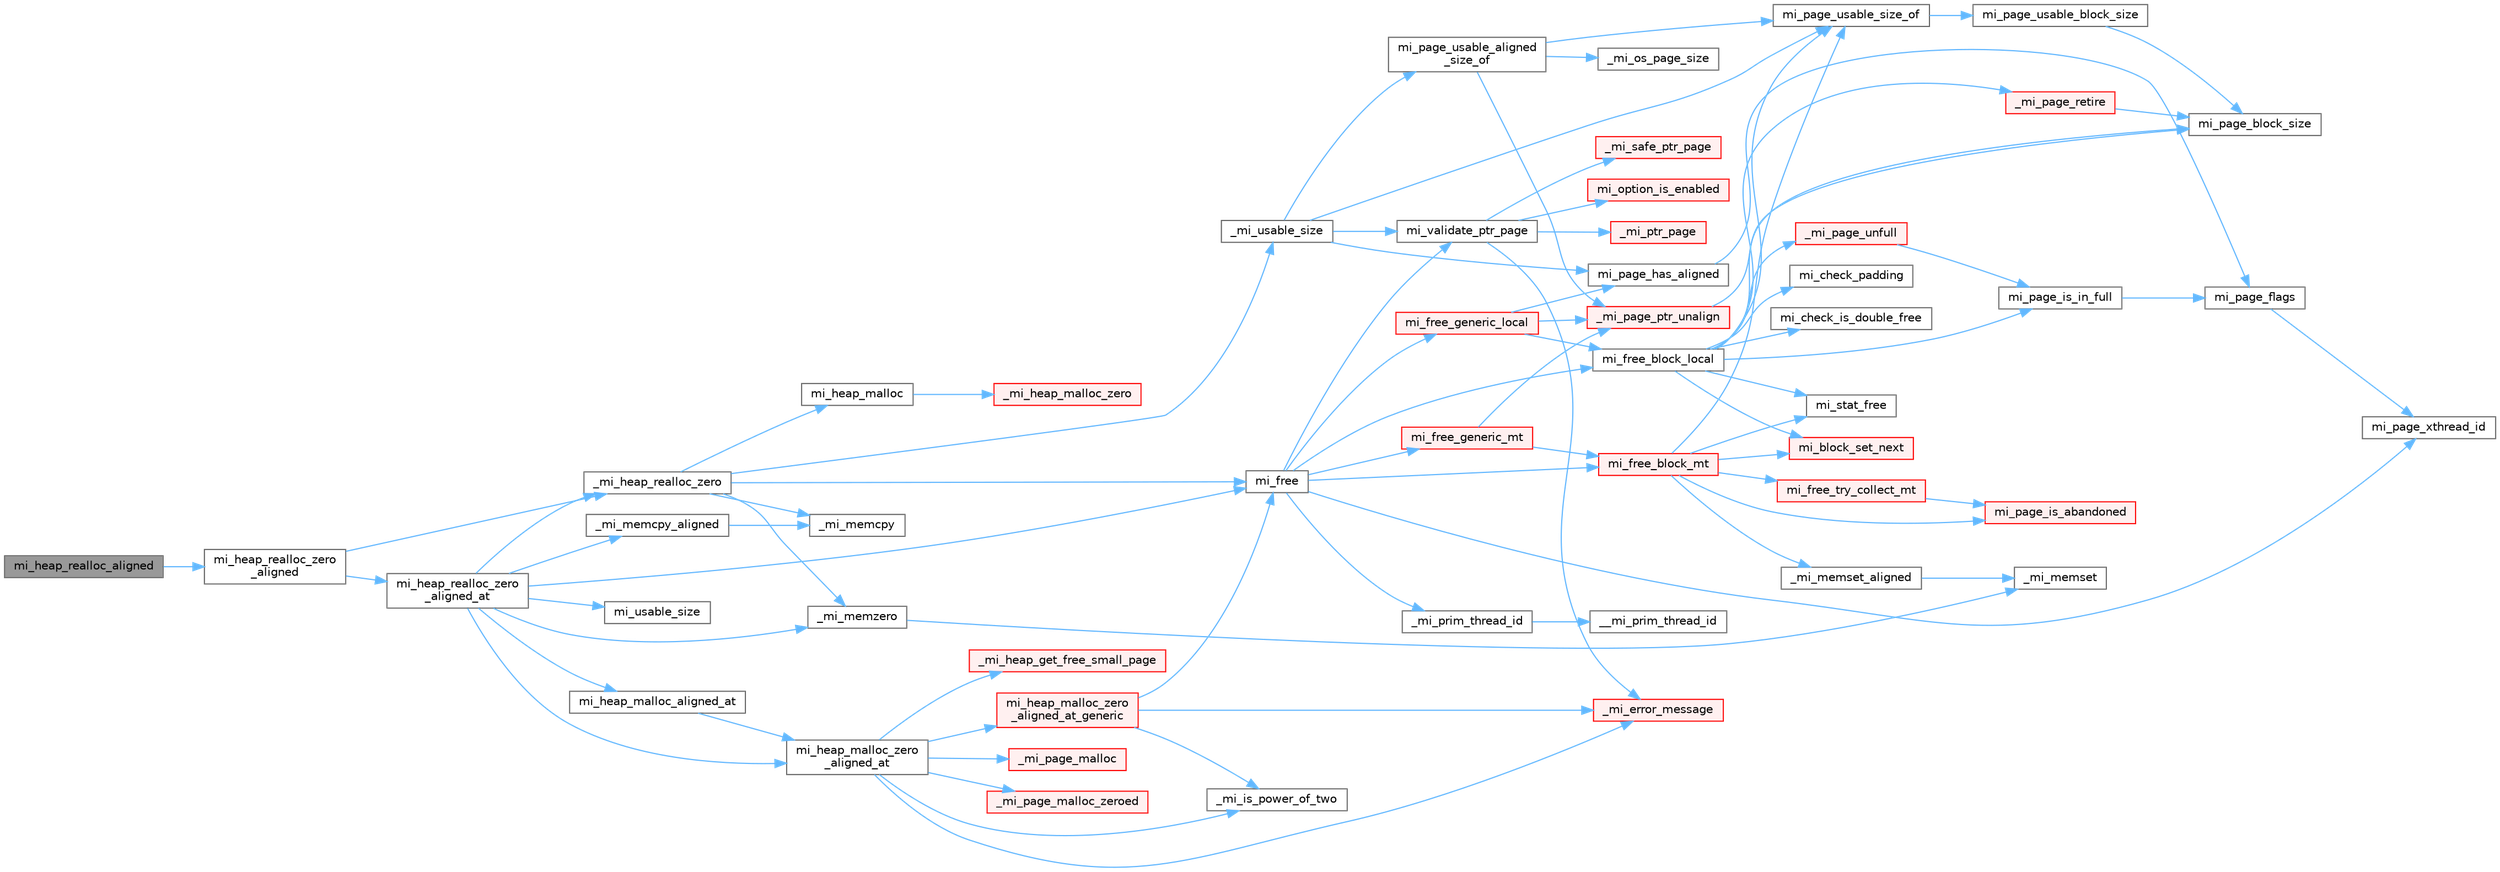 digraph "mi_heap_realloc_aligned"
{
 // LATEX_PDF_SIZE
  bgcolor="transparent";
  edge [fontname=Helvetica,fontsize=10,labelfontname=Helvetica,labelfontsize=10];
  node [fontname=Helvetica,fontsize=10,shape=box,height=0.2,width=0.4];
  rankdir="LR";
  Node1 [id="Node000001",label="mi_heap_realloc_aligned",height=0.2,width=0.4,color="gray40", fillcolor="grey60", style="filled", fontcolor="black",tooltip=" "];
  Node1 -> Node2 [id="edge78_Node000001_Node000002",color="steelblue1",style="solid",tooltip=" "];
  Node2 [id="Node000002",label="mi_heap_realloc_zero\l_aligned",height=0.2,width=0.4,color="grey40", fillcolor="white", style="filled",URL="$alloc-aligned_8c.html#a81c84c48c50ef87aef64267e1dfaee6d",tooltip=" "];
  Node2 -> Node3 [id="edge79_Node000002_Node000003",color="steelblue1",style="solid",tooltip=" "];
  Node3 [id="Node000003",label="_mi_heap_realloc_zero",height=0.2,width=0.4,color="grey40", fillcolor="white", style="filled",URL="$alloc_8c.html#aa0a502a8b4b3af96fbc3bc6a0cf2e092",tooltip=" "];
  Node3 -> Node4 [id="edge80_Node000003_Node000004",color="steelblue1",style="solid",tooltip=" "];
  Node4 [id="Node000004",label="_mi_memcpy",height=0.2,width=0.4,color="grey40", fillcolor="white", style="filled",URL="$_e_a_s_t_l_2packages_2mimalloc_2include_2mimalloc_2internal_8h.html#aced8405f24c39af46117066bb1633924",tooltip=" "];
  Node3 -> Node5 [id="edge81_Node000003_Node000005",color="steelblue1",style="solid",tooltip=" "];
  Node5 [id="Node000005",label="_mi_memzero",height=0.2,width=0.4,color="grey40", fillcolor="white", style="filled",URL="$_e_a_s_t_l_2packages_2mimalloc_2include_2mimalloc_2internal_8h.html#a621a19b2339e1a1d23f8bc1a96eb3b54",tooltip=" "];
  Node5 -> Node6 [id="edge82_Node000005_Node000006",color="steelblue1",style="solid",tooltip=" "];
  Node6 [id="Node000006",label="_mi_memset",height=0.2,width=0.4,color="grey40", fillcolor="white", style="filled",URL="$_e_a_s_t_l_2packages_2mimalloc_2include_2mimalloc_2internal_8h.html#ae042f084f894809035813d45e3c43561",tooltip=" "];
  Node3 -> Node7 [id="edge83_Node000003_Node000007",color="steelblue1",style="solid",tooltip=" "];
  Node7 [id="Node000007",label="_mi_usable_size",height=0.2,width=0.4,color="grey40", fillcolor="white", style="filled",URL="$free_8c.html#ad2304b1ed3a49b8c20e550c060d5627d",tooltip=" "];
  Node7 -> Node8 [id="edge84_Node000007_Node000008",color="steelblue1",style="solid",tooltip=" "];
  Node8 [id="Node000008",label="mi_page_has_aligned",height=0.2,width=0.4,color="grey40", fillcolor="white", style="filled",URL="$_e_a_s_t_l_2packages_2mimalloc_2include_2mimalloc_2internal_8h.html#ae0b5641b1e2fabf59c84685e08520852",tooltip=" "];
  Node8 -> Node9 [id="edge85_Node000008_Node000009",color="steelblue1",style="solid",tooltip=" "];
  Node9 [id="Node000009",label="mi_page_flags",height=0.2,width=0.4,color="grey40", fillcolor="white", style="filled",URL="$_e_a_s_t_l_2packages_2mimalloc_2include_2mimalloc_2internal_8h.html#a3d26e50ecf7ae2045d2a6dc69c3c30c8",tooltip=" "];
  Node9 -> Node10 [id="edge86_Node000009_Node000010",color="steelblue1",style="solid",tooltip=" "];
  Node10 [id="Node000010",label="mi_page_xthread_id",height=0.2,width=0.4,color="grey40", fillcolor="white", style="filled",URL="$_e_a_s_t_l_2packages_2mimalloc_2include_2mimalloc_2internal_8h.html#af15a53be4fb9aa00af3c25632b1b1dac",tooltip=" "];
  Node7 -> Node11 [id="edge87_Node000007_Node000011",color="steelblue1",style="solid",tooltip=" "];
  Node11 [id="Node000011",label="mi_page_usable_aligned\l_size_of",height=0.2,width=0.4,color="grey40", fillcolor="white", style="filled",URL="$free_8c.html#a85c1b5ab3965f4a581f194aa06d0cf45",tooltip=" "];
  Node11 -> Node12 [id="edge88_Node000011_Node000012",color="steelblue1",style="solid",tooltip=" "];
  Node12 [id="Node000012",label="_mi_os_page_size",height=0.2,width=0.4,color="grey40", fillcolor="white", style="filled",URL="$os_8c.html#a723e4c95209d4c6282b53317473e83d5",tooltip=" "];
  Node11 -> Node13 [id="edge89_Node000011_Node000013",color="steelblue1",style="solid",tooltip=" "];
  Node13 [id="Node000013",label="_mi_page_ptr_unalign",height=0.2,width=0.4,color="red", fillcolor="#FFF0F0", style="filled",URL="$free_8c.html#a02c896f799e571b628b2d7747ca9f771",tooltip=" "];
  Node13 -> Node14 [id="edge90_Node000013_Node000014",color="steelblue1",style="solid",tooltip=" "];
  Node14 [id="Node000014",label="mi_page_block_size",height=0.2,width=0.4,color="grey40", fillcolor="white", style="filled",URL="$_e_a_s_t_l_2packages_2mimalloc_2include_2mimalloc_2internal_8h.html#a6134893990c1f09da2b40092ceecc780",tooltip=" "];
  Node11 -> Node16 [id="edge91_Node000011_Node000016",color="steelblue1",style="solid",tooltip=" "];
  Node16 [id="Node000016",label="mi_page_usable_size_of",height=0.2,width=0.4,color="grey40", fillcolor="white", style="filled",URL="$free_8c.html#a26335e66b160c5319806a2e33f7b70e7",tooltip=" "];
  Node16 -> Node17 [id="edge92_Node000016_Node000017",color="steelblue1",style="solid",tooltip=" "];
  Node17 [id="Node000017",label="mi_page_usable_block_size",height=0.2,width=0.4,color="grey40", fillcolor="white", style="filled",URL="$_e_a_s_t_l_2packages_2mimalloc_2include_2mimalloc_2internal_8h.html#a432abca03d059a7d40d8d39617afc8f7",tooltip=" "];
  Node17 -> Node14 [id="edge93_Node000017_Node000014",color="steelblue1",style="solid",tooltip=" "];
  Node7 -> Node16 [id="edge94_Node000007_Node000016",color="steelblue1",style="solid",tooltip=" "];
  Node7 -> Node18 [id="edge95_Node000007_Node000018",color="steelblue1",style="solid",tooltip=" "];
  Node18 [id="Node000018",label="mi_validate_ptr_page",height=0.2,width=0.4,color="grey40", fillcolor="white", style="filled",URL="$free_8c.html#a3c325fa47ff6342dca1b913607844b93",tooltip=" "];
  Node18 -> Node19 [id="edge96_Node000018_Node000019",color="steelblue1",style="solid",tooltip=" "];
  Node19 [id="Node000019",label="_mi_error_message",height=0.2,width=0.4,color="red", fillcolor="#FFF0F0", style="filled",URL="$options_8c.html#a2bebc073bcaac71658e57bb260c2e426",tooltip=" "];
  Node18 -> Node56 [id="edge97_Node000018_Node000056",color="steelblue1",style="solid",tooltip=" "];
  Node56 [id="Node000056",label="_mi_ptr_page",height=0.2,width=0.4,color="red", fillcolor="#FFF0F0", style="filled",URL="$_e_a_s_t_l_2packages_2mimalloc_2include_2mimalloc_2internal_8h.html#acd84a462a2045538d19ecc56e6cc29f6",tooltip=" "];
  Node18 -> Node61 [id="edge98_Node000018_Node000061",color="steelblue1",style="solid",tooltip=" "];
  Node61 [id="Node000061",label="_mi_safe_ptr_page",height=0.2,width=0.4,color="red", fillcolor="#FFF0F0", style="filled",URL="$page-map_8c.html#aa93d85305e51471aa1951ab818628a63",tooltip=" "];
  Node18 -> Node21 [id="edge99_Node000018_Node000021",color="steelblue1",style="solid",tooltip=" "];
  Node21 [id="Node000021",label="mi_option_is_enabled",height=0.2,width=0.4,color="red", fillcolor="#FFF0F0", style="filled",URL="$group__options.html#ga459ad98f18b3fc9275474807fe0ca188",tooltip=" "];
  Node3 -> Node63 [id="edge100_Node000003_Node000063",color="steelblue1",style="solid",tooltip=" "];
  Node63 [id="Node000063",label="mi_free",height=0.2,width=0.4,color="grey40", fillcolor="white", style="filled",URL="$group__malloc.html#gaf2c7b89c327d1f60f59e68b9ea644d95",tooltip=" "];
  Node63 -> Node38 [id="edge101_Node000063_Node000038",color="steelblue1",style="solid",tooltip=" "];
  Node38 [id="Node000038",label="_mi_prim_thread_id",height=0.2,width=0.4,color="grey40", fillcolor="white", style="filled",URL="$prim_8h.html#a3875c92cbb791d0a7c69bc1fd2df6804",tooltip=" "];
  Node38 -> Node39 [id="edge102_Node000038_Node000039",color="steelblue1",style="solid",tooltip=" "];
  Node39 [id="Node000039",label="__mi_prim_thread_id",height=0.2,width=0.4,color="grey40", fillcolor="white", style="filled",URL="$prim_8h.html#a42ea20cb0253ec21dff5f6770927df20",tooltip=" "];
  Node63 -> Node64 [id="edge103_Node000063_Node000064",color="steelblue1",style="solid",tooltip=" "];
  Node64 [id="Node000064",label="mi_free_block_local",height=0.2,width=0.4,color="grey40", fillcolor="white", style="filled",URL="$free_8c.html#a4ea336aeb08fb4786186f6087a751d3c",tooltip=" "];
  Node64 -> Node65 [id="edge104_Node000064_Node000065",color="steelblue1",style="solid",tooltip=" "];
  Node65 [id="Node000065",label="_mi_page_retire",height=0.2,width=0.4,color="red", fillcolor="#FFF0F0", style="filled",URL="$page_8c.html#a54b1e58a3b88604ea8dc4d9220f4c32c",tooltip=" "];
  Node65 -> Node14 [id="edge105_Node000065_Node000014",color="steelblue1",style="solid",tooltip=" "];
  Node64 -> Node256 [id="edge106_Node000064_Node000256",color="steelblue1",style="solid",tooltip=" "];
  Node256 [id="Node000256",label="_mi_page_unfull",height=0.2,width=0.4,color="red", fillcolor="#FFF0F0", style="filled",URL="$page_8c.html#a56fb2dd5b89d7848f041fc2f9ad189a0",tooltip=" "];
  Node256 -> Node243 [id="edge107_Node000256_Node000243",color="steelblue1",style="solid",tooltip=" "];
  Node243 [id="Node000243",label="mi_page_is_in_full",height=0.2,width=0.4,color="grey40", fillcolor="white", style="filled",URL="$_e_a_s_t_l_2packages_2mimalloc_2include_2mimalloc_2internal_8h.html#a250f4d0710309fb1cff782cd06644842",tooltip=" "];
  Node243 -> Node9 [id="edge108_Node000243_Node000009",color="steelblue1",style="solid",tooltip=" "];
  Node64 -> Node259 [id="edge109_Node000064_Node000259",color="steelblue1",style="solid",tooltip=" "];
  Node259 [id="Node000259",label="mi_block_set_next",height=0.2,width=0.4,color="red", fillcolor="#FFF0F0", style="filled",URL="$_e_a_s_t_l_2packages_2mimalloc_2include_2mimalloc_2internal_8h.html#ac7b440a922454c163ed1139aac9b946d",tooltip=" "];
  Node64 -> Node263 [id="edge110_Node000064_Node000263",color="steelblue1",style="solid",tooltip=" "];
  Node263 [id="Node000263",label="mi_check_is_double_free",height=0.2,width=0.4,color="grey40", fillcolor="white", style="filled",URL="$free_8c.html#ad23f1572e5f6b82c4c59a43fb9f0595d",tooltip=" "];
  Node64 -> Node264 [id="edge111_Node000064_Node000264",color="steelblue1",style="solid",tooltip=" "];
  Node264 [id="Node000264",label="mi_check_padding",height=0.2,width=0.4,color="grey40", fillcolor="white", style="filled",URL="$free_8c.html#a607d73b1962b5676b5fb0a58d0eda6d8",tooltip=" "];
  Node64 -> Node14 [id="edge112_Node000064_Node000014",color="steelblue1",style="solid",tooltip=" "];
  Node64 -> Node243 [id="edge113_Node000064_Node000243",color="steelblue1",style="solid",tooltip=" "];
  Node64 -> Node16 [id="edge114_Node000064_Node000016",color="steelblue1",style="solid",tooltip=" "];
  Node64 -> Node265 [id="edge115_Node000064_Node000265",color="steelblue1",style="solid",tooltip=" "];
  Node265 [id="Node000265",label="mi_stat_free",height=0.2,width=0.4,color="grey40", fillcolor="white", style="filled",URL="$free_8c.html#a559045bfe8e993e8ee3e7aef40cf1e35",tooltip=" "];
  Node63 -> Node266 [id="edge116_Node000063_Node000266",color="steelblue1",style="solid",tooltip=" "];
  Node266 [id="Node000266",label="mi_free_block_mt",height=0.2,width=0.4,color="red", fillcolor="#FFF0F0", style="filled",URL="$free_8c.html#af5ffcf95b8bfc34e499ae3b203e72475",tooltip=" "];
  Node266 -> Node163 [id="edge117_Node000266_Node000163",color="steelblue1",style="solid",tooltip=" "];
  Node163 [id="Node000163",label="_mi_memset_aligned",height=0.2,width=0.4,color="grey40", fillcolor="white", style="filled",URL="$_e_a_s_t_l_2packages_2mimalloc_2include_2mimalloc_2internal_8h.html#a770dbf90c89e7e7761f2f99c0fc28115",tooltip=" "];
  Node163 -> Node6 [id="edge118_Node000163_Node000006",color="steelblue1",style="solid",tooltip=" "];
  Node266 -> Node259 [id="edge119_Node000266_Node000259",color="steelblue1",style="solid",tooltip=" "];
  Node266 -> Node267 [id="edge120_Node000266_Node000267",color="steelblue1",style="solid",tooltip=" "];
  Node267 [id="Node000267",label="mi_free_try_collect_mt",height=0.2,width=0.4,color="red", fillcolor="#FFF0F0", style="filled",URL="$free_8c.html#a95d8dc8cc63abfde145fac55e9353d24",tooltip=" "];
  Node267 -> Node234 [id="edge121_Node000267_Node000234",color="steelblue1",style="solid",tooltip=" "];
  Node234 [id="Node000234",label="mi_page_is_abandoned",height=0.2,width=0.4,color="red", fillcolor="#FFF0F0", style="filled",URL="$_e_a_s_t_l_2packages_2mimalloc_2include_2mimalloc_2internal_8h.html#aa75f964d916bd58a37861b88491c51fb",tooltip=" "];
  Node266 -> Node234 [id="edge122_Node000266_Node000234",color="steelblue1",style="solid",tooltip=" "];
  Node266 -> Node16 [id="edge123_Node000266_Node000016",color="steelblue1",style="solid",tooltip=" "];
  Node266 -> Node265 [id="edge124_Node000266_Node000265",color="steelblue1",style="solid",tooltip=" "];
  Node63 -> Node329 [id="edge125_Node000063_Node000329",color="steelblue1",style="solid",tooltip=" "];
  Node329 [id="Node000329",label="mi_free_generic_local",height=0.2,width=0.4,color="red", fillcolor="#FFF0F0", style="filled",URL="$free_8c.html#a2e61936ec89160d051a72f0d1f95424f",tooltip=" "];
  Node329 -> Node13 [id="edge126_Node000329_Node000013",color="steelblue1",style="solid",tooltip=" "];
  Node329 -> Node64 [id="edge127_Node000329_Node000064",color="steelblue1",style="solid",tooltip=" "];
  Node329 -> Node8 [id="edge128_Node000329_Node000008",color="steelblue1",style="solid",tooltip=" "];
  Node63 -> Node331 [id="edge129_Node000063_Node000331",color="steelblue1",style="solid",tooltip=" "];
  Node331 [id="Node000331",label="mi_free_generic_mt",height=0.2,width=0.4,color="red", fillcolor="#FFF0F0", style="filled",URL="$free_8c.html#acc3316883c1cf74f78cb41e5d1b46ced",tooltip=" "];
  Node331 -> Node13 [id="edge130_Node000331_Node000013",color="steelblue1",style="solid",tooltip=" "];
  Node331 -> Node266 [id="edge131_Node000331_Node000266",color="steelblue1",style="solid",tooltip=" "];
  Node63 -> Node10 [id="edge132_Node000063_Node000010",color="steelblue1",style="solid",tooltip=" "];
  Node63 -> Node18 [id="edge133_Node000063_Node000018",color="steelblue1",style="solid",tooltip=" "];
  Node3 -> Node332 [id="edge134_Node000003_Node000332",color="steelblue1",style="solid",tooltip=" "];
  Node332 [id="Node000332",label="mi_heap_malloc",height=0.2,width=0.4,color="grey40", fillcolor="white", style="filled",URL="$group__heap.html#gab374e206c7034e0d899fb934e4f4a863",tooltip=" "];
  Node332 -> Node333 [id="edge135_Node000332_Node000333",color="steelblue1",style="solid",tooltip=" "];
  Node333 [id="Node000333",label="_mi_heap_malloc_zero",height=0.2,width=0.4,color="red", fillcolor="#FFF0F0", style="filled",URL="$alloc_8c.html#a4f6dd9bc8d4e47e98566ee77883d703e",tooltip=" "];
  Node2 -> Node485 [id="edge136_Node000002_Node000485",color="steelblue1",style="solid",tooltip=" "];
  Node485 [id="Node000485",label="mi_heap_realloc_zero\l_aligned_at",height=0.2,width=0.4,color="grey40", fillcolor="white", style="filled",URL="$alloc-aligned_8c.html#a1c31e7f7df144e6496e627272467f8cf",tooltip=" "];
  Node485 -> Node3 [id="edge137_Node000485_Node000003",color="steelblue1",style="solid",tooltip=" "];
  Node485 -> Node444 [id="edge138_Node000485_Node000444",color="steelblue1",style="solid",tooltip=" "];
  Node444 [id="Node000444",label="_mi_memcpy_aligned",height=0.2,width=0.4,color="grey40", fillcolor="white", style="filled",URL="$_e_a_s_t_l_2packages_2mimalloc_2include_2mimalloc_2internal_8h.html#a4dbcd4c6bee50fa4a3fb4b5e2a8d1438",tooltip=" "];
  Node444 -> Node4 [id="edge139_Node000444_Node000004",color="steelblue1",style="solid",tooltip=" "];
  Node485 -> Node5 [id="edge140_Node000485_Node000005",color="steelblue1",style="solid",tooltip=" "];
  Node485 -> Node63 [id="edge141_Node000485_Node000063",color="steelblue1",style="solid",tooltip=" "];
  Node485 -> Node486 [id="edge142_Node000485_Node000486",color="steelblue1",style="solid",tooltip=" "];
  Node486 [id="Node000486",label="mi_heap_malloc_aligned_at",height=0.2,width=0.4,color="grey40", fillcolor="white", style="filled",URL="$group__heap.html#gae7ffc045c3996497a7f3a5f6fe7b8aaa",tooltip=" "];
  Node486 -> Node487 [id="edge143_Node000486_Node000487",color="steelblue1",style="solid",tooltip=" "];
  Node487 [id="Node000487",label="mi_heap_malloc_zero\l_aligned_at",height=0.2,width=0.4,color="grey40", fillcolor="white", style="filled",URL="$alloc-aligned_8c.html#a5a91c01df4ee03f2157157434e535648",tooltip=" "];
  Node487 -> Node19 [id="edge144_Node000487_Node000019",color="steelblue1",style="solid",tooltip=" "];
  Node487 -> Node483 [id="edge145_Node000487_Node000483",color="steelblue1",style="solid",tooltip=" "];
  Node483 [id="Node000483",label="_mi_heap_get_free_small_page",height=0.2,width=0.4,color="red", fillcolor="#FFF0F0", style="filled",URL="$_e_a_s_t_l_2packages_2mimalloc_2include_2mimalloc_2internal_8h.html#a5ab9d8fb17d6213eb9789008e8d69ac1",tooltip=" "];
  Node487 -> Node209 [id="edge146_Node000487_Node000209",color="steelblue1",style="solid",tooltip=" "];
  Node209 [id="Node000209",label="_mi_is_power_of_two",height=0.2,width=0.4,color="grey40", fillcolor="white", style="filled",URL="$_e_a_s_t_l_2packages_2mimalloc_2include_2mimalloc_2internal_8h.html#ac46068515202fb9642f6b2610836bd82",tooltip=" "];
  Node487 -> Node337 [id="edge147_Node000487_Node000337",color="steelblue1",style="solid",tooltip=" "];
  Node337 [id="Node000337",label="_mi_page_malloc",height=0.2,width=0.4,color="red", fillcolor="#FFF0F0", style="filled",URL="$alloc_8c.html#a97c32575c2b27f4dc75af2429c45819d",tooltip=" "];
  Node487 -> Node488 [id="edge148_Node000487_Node000488",color="steelblue1",style="solid",tooltip=" "];
  Node488 [id="Node000488",label="_mi_page_malloc_zeroed",height=0.2,width=0.4,color="red", fillcolor="#FFF0F0", style="filled",URL="$alloc_8c.html#adfd7ea63bc22fb012fb1b5ddcb0253d9",tooltip=" "];
  Node487 -> Node489 [id="edge149_Node000487_Node000489",color="steelblue1",style="solid",tooltip=" "];
  Node489 [id="Node000489",label="mi_heap_malloc_zero\l_aligned_at_generic",height=0.2,width=0.4,color="red", fillcolor="#FFF0F0", style="filled",URL="$alloc-aligned_8c.html#af2d93c20264f100910f38ae10bd6e9d8",tooltip=" "];
  Node489 -> Node19 [id="edge150_Node000489_Node000019",color="steelblue1",style="solid",tooltip=" "];
  Node489 -> Node209 [id="edge151_Node000489_Node000209",color="steelblue1",style="solid",tooltip=" "];
  Node489 -> Node63 [id="edge152_Node000489_Node000063",color="steelblue1",style="solid",tooltip=" "];
  Node485 -> Node487 [id="edge153_Node000485_Node000487",color="steelblue1",style="solid",tooltip=" "];
  Node485 -> Node484 [id="edge154_Node000485_Node000484",color="steelblue1",style="solid",tooltip=" "];
  Node484 [id="Node000484",label="mi_usable_size",height=0.2,width=0.4,color="grey40", fillcolor="white", style="filled",URL="$group__extended.html#ga089c859d9eddc5f9b4bd946cd53cebee",tooltip=" "];
}

